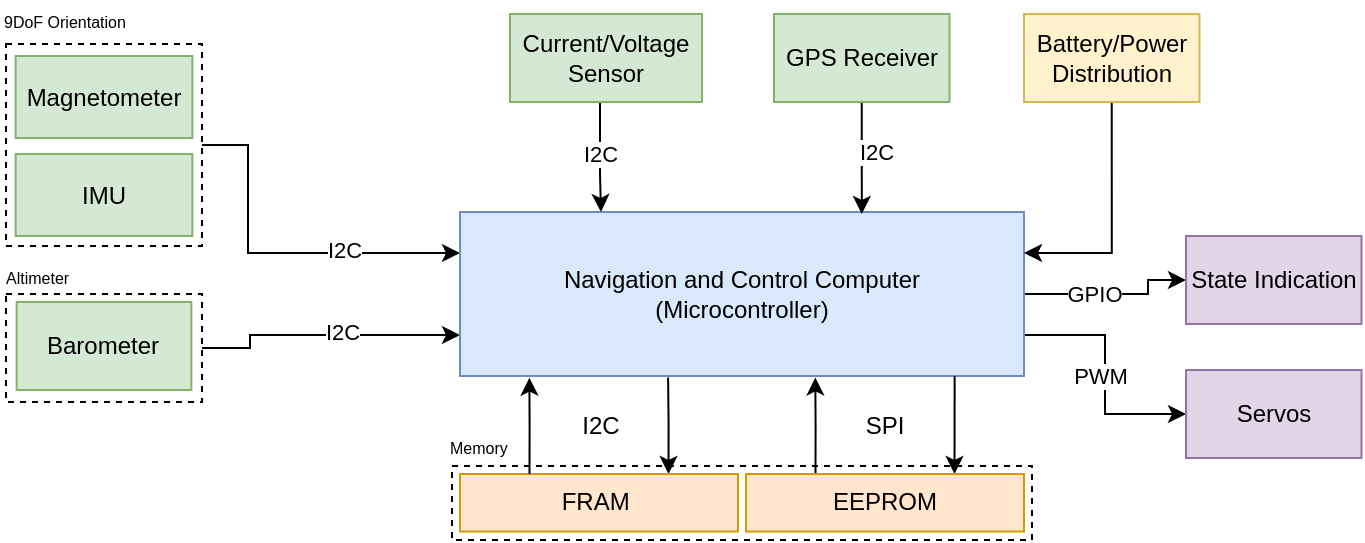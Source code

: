 <mxfile version="13.5.7" type="github">
  <diagram id="76Q4s4qqV5ZXUxcZRJFr" name="Page-1">
    <mxGraphModel dx="934" dy="481" grid="0" gridSize="10" guides="1" tooltips="1" connect="1" arrows="1" fold="1" page="1" pageScale="1" pageWidth="1169" pageHeight="827" math="0" shadow="0">
      <root>
        <mxCell id="0" />
        <mxCell id="1" parent="0" />
        <mxCell id="sHX7-P6BBiabdB0AWLeR-15" style="edgeStyle=orthogonalEdgeStyle;rounded=0;orthogonalLoop=1;jettySize=auto;html=1;exitX=1;exitY=0.5;exitDx=0;exitDy=0;entryX=0;entryY=0.75;entryDx=0;entryDy=0;" edge="1" parent="1" source="sHX7-P6BBiabdB0AWLeR-5" target="VAtZuYTsF3c0NlVxxPf--1">
          <mxGeometry relative="1" as="geometry">
            <Array as="points">
              <mxPoint x="387" y="437" />
              <mxPoint x="387" y="431" />
            </Array>
          </mxGeometry>
        </mxCell>
        <mxCell id="sHX7-P6BBiabdB0AWLeR-22" value="I2C" style="edgeLabel;html=1;align=center;verticalAlign=middle;resizable=0;points=[];" vertex="1" connectable="0" parent="sHX7-P6BBiabdB0AWLeR-15">
          <mxGeometry x="-0.008" y="2" relative="1" as="geometry">
            <mxPoint x="9.59" as="offset" />
          </mxGeometry>
        </mxCell>
        <mxCell id="sHX7-P6BBiabdB0AWLeR-16" style="edgeStyle=orthogonalEdgeStyle;rounded=0;orthogonalLoop=1;jettySize=auto;html=1;exitX=1;exitY=0.5;exitDx=0;exitDy=0;entryX=0;entryY=0.25;entryDx=0;entryDy=0;" edge="1" parent="1" source="sHX7-P6BBiabdB0AWLeR-3" target="VAtZuYTsF3c0NlVxxPf--1">
          <mxGeometry relative="1" as="geometry">
            <Array as="points">
              <mxPoint x="386" y="335" />
              <mxPoint x="386" y="389" />
            </Array>
          </mxGeometry>
        </mxCell>
        <mxCell id="sHX7-P6BBiabdB0AWLeR-17" value="I2C" style="edgeLabel;html=1;align=center;verticalAlign=middle;resizable=0;points=[];" vertex="1" connectable="0" parent="sHX7-P6BBiabdB0AWLeR-16">
          <mxGeometry x="0.271" y="2" relative="1" as="geometry">
            <mxPoint x="8.45" y="0.51" as="offset" />
          </mxGeometry>
        </mxCell>
        <mxCell id="sHX7-P6BBiabdB0AWLeR-3" value="" style="rounded=0;whiteSpace=wrap;html=1;fillColor=none;dashed=1;" vertex="1" parent="1">
          <mxGeometry x="265" y="285" width="98" height="101" as="geometry" />
        </mxCell>
        <mxCell id="sHX7-P6BBiabdB0AWLeR-49" style="edgeStyle=orthogonalEdgeStyle;rounded=0;orthogonalLoop=1;jettySize=auto;html=1;exitX=1;exitY=0.5;exitDx=0;exitDy=0;entryX=0;entryY=0.5;entryDx=0;entryDy=0;startArrow=none;startFill=0;endArrow=classic;endFill=1;" edge="1" parent="1" source="VAtZuYTsF3c0NlVxxPf--1" target="sHX7-P6BBiabdB0AWLeR-45">
          <mxGeometry relative="1" as="geometry">
            <Array as="points">
              <mxPoint x="836" y="410" />
              <mxPoint x="836" y="403" />
            </Array>
          </mxGeometry>
        </mxCell>
        <mxCell id="sHX7-P6BBiabdB0AWLeR-53" value="GPIO" style="edgeLabel;html=1;align=center;verticalAlign=middle;resizable=0;points=[];" vertex="1" connectable="0" parent="sHX7-P6BBiabdB0AWLeR-49">
          <mxGeometry x="-0.74" y="-1" relative="1" as="geometry">
            <mxPoint x="23.52" y="-1.01" as="offset" />
          </mxGeometry>
        </mxCell>
        <mxCell id="sHX7-P6BBiabdB0AWLeR-51" style="edgeStyle=orthogonalEdgeStyle;rounded=0;orthogonalLoop=1;jettySize=auto;html=1;exitX=1;exitY=0.75;exitDx=0;exitDy=0;entryX=0;entryY=0.5;entryDx=0;entryDy=0;startArrow=none;startFill=0;endArrow=classic;endFill=1;" edge="1" parent="1" source="VAtZuYTsF3c0NlVxxPf--1" target="sHX7-P6BBiabdB0AWLeR-50">
          <mxGeometry relative="1" as="geometry" />
        </mxCell>
        <mxCell id="sHX7-P6BBiabdB0AWLeR-52" value="PWM" style="edgeLabel;html=1;align=center;verticalAlign=middle;resizable=0;points=[];" vertex="1" connectable="0" parent="sHX7-P6BBiabdB0AWLeR-51">
          <mxGeometry x="-0.35" y="-11" relative="1" as="geometry">
            <mxPoint x="-0.93" y="9.48" as="offset" />
          </mxGeometry>
        </mxCell>
        <mxCell id="VAtZuYTsF3c0NlVxxPf--1" value="Navigation and Control Computer&lt;br&gt;(Microcontroller)" style="rounded=0;whiteSpace=wrap;html=1;fillColor=#dae8fc;strokeColor=#6c8ebf;" parent="1" vertex="1">
          <mxGeometry x="492" y="369" width="282" height="82" as="geometry" />
        </mxCell>
        <mxCell id="VAtZuYTsF3c0NlVxxPf--2" value="IMU" style="rounded=0;whiteSpace=wrap;html=1;fillColor=#d5e8d4;strokeColor=#82b366;" parent="1" vertex="1">
          <mxGeometry x="269.81" y="340" width="88.38" height="41" as="geometry" />
        </mxCell>
        <mxCell id="sHX7-P6BBiabdB0AWLeR-2" value="Magnetometer" style="rounded=0;whiteSpace=wrap;html=1;fillColor=#d5e8d4;strokeColor=#82b366;" vertex="1" parent="1">
          <mxGeometry x="269.81" y="291" width="88.38" height="41" as="geometry" />
        </mxCell>
        <mxCell id="sHX7-P6BBiabdB0AWLeR-4" value="&lt;font style=&quot;font-size: 8px&quot;&gt;9DoF Orientation&lt;/font&gt;" style="text;html=1;align=left;verticalAlign=middle;resizable=0;points=[];autosize=1;" vertex="1" parent="1">
          <mxGeometry x="262" y="263" width="71" height="20" as="geometry" />
        </mxCell>
        <mxCell id="sHX7-P6BBiabdB0AWLeR-8" style="edgeStyle=orthogonalEdgeStyle;rounded=0;orthogonalLoop=1;jettySize=auto;html=1;exitX=0.5;exitY=1;exitDx=0;exitDy=0;" edge="1" parent="1" source="sHX7-P6BBiabdB0AWLeR-7">
          <mxGeometry relative="1" as="geometry">
            <mxPoint x="693" y="370" as="targetPoint" />
            <Array as="points">
              <mxPoint x="693" y="370" />
            </Array>
          </mxGeometry>
        </mxCell>
        <mxCell id="sHX7-P6BBiabdB0AWLeR-55" value="I2C" style="edgeLabel;html=1;align=center;verticalAlign=middle;resizable=0;points=[];" vertex="1" connectable="0" parent="sHX7-P6BBiabdB0AWLeR-8">
          <mxGeometry x="1" y="21" relative="1" as="geometry">
            <mxPoint x="6.79" y="-10.17" as="offset" />
          </mxGeometry>
        </mxCell>
        <mxCell id="sHX7-P6BBiabdB0AWLeR-7" value="GPS Receiver" style="rounded=0;whiteSpace=wrap;html=1;fillColor=#d5e8d4;strokeColor=#82b366;" vertex="1" parent="1">
          <mxGeometry x="649.005" y="270" width="87.75" height="44" as="geometry" />
        </mxCell>
        <mxCell id="sHX7-P6BBiabdB0AWLeR-11" style="edgeStyle=orthogonalEdgeStyle;rounded=0;orthogonalLoop=1;jettySize=auto;html=1;exitX=0.5;exitY=1;exitDx=0;exitDy=0;entryX=0.25;entryY=0;entryDx=0;entryDy=0;" edge="1" parent="1" source="sHX7-P6BBiabdB0AWLeR-10" target="VAtZuYTsF3c0NlVxxPf--1">
          <mxGeometry relative="1" as="geometry">
            <Array as="points">
              <mxPoint x="562" y="350" />
              <mxPoint x="562" y="350" />
            </Array>
          </mxGeometry>
        </mxCell>
        <mxCell id="sHX7-P6BBiabdB0AWLeR-56" value="I2C" style="edgeLabel;html=1;align=center;verticalAlign=middle;resizable=0;points=[];" vertex="1" connectable="0" parent="sHX7-P6BBiabdB0AWLeR-11">
          <mxGeometry x="-0.035" y="2" relative="1" as="geometry">
            <mxPoint x="-2.5" y="0.69" as="offset" />
          </mxGeometry>
        </mxCell>
        <mxCell id="sHX7-P6BBiabdB0AWLeR-10" value="Current/Voltage Sensor" style="rounded=0;whiteSpace=wrap;html=1;fillColor=#d5e8d4;strokeColor=#82b366;" vertex="1" parent="1">
          <mxGeometry x="517" y="270" width="96" height="44" as="geometry" />
        </mxCell>
        <mxCell id="sHX7-P6BBiabdB0AWLeR-28" style="edgeStyle=orthogonalEdgeStyle;rounded=0;orthogonalLoop=1;jettySize=auto;html=1;exitX=0.75;exitY=0;exitDx=0;exitDy=0;entryX=0.369;entryY=1.009;entryDx=0;entryDy=0;entryPerimeter=0;startArrow=classic;startFill=1;endArrow=none;endFill=0;" edge="1" parent="1" source="sHX7-P6BBiabdB0AWLeR-18" target="VAtZuYTsF3c0NlVxxPf--1">
          <mxGeometry relative="1" as="geometry" />
        </mxCell>
        <mxCell id="sHX7-P6BBiabdB0AWLeR-30" style="edgeStyle=orthogonalEdgeStyle;rounded=0;orthogonalLoop=1;jettySize=auto;html=1;exitX=0.25;exitY=0;exitDx=0;exitDy=0;startArrow=none;startFill=0;endArrow=classic;endFill=1;entryX=0.63;entryY=1.009;entryDx=0;entryDy=0;entryPerimeter=0;" edge="1" parent="1" source="sHX7-P6BBiabdB0AWLeR-23" target="VAtZuYTsF3c0NlVxxPf--1">
          <mxGeometry relative="1" as="geometry" />
        </mxCell>
        <mxCell id="sHX7-P6BBiabdB0AWLeR-31" style="edgeStyle=orthogonalEdgeStyle;rounded=0;orthogonalLoop=1;jettySize=auto;html=1;exitX=0.75;exitY=0;exitDx=0;exitDy=0;entryX=0.877;entryY=1;entryDx=0;entryDy=0;entryPerimeter=0;startArrow=classic;startFill=1;endArrow=none;endFill=0;" edge="1" parent="1" source="sHX7-P6BBiabdB0AWLeR-23" target="VAtZuYTsF3c0NlVxxPf--1">
          <mxGeometry relative="1" as="geometry" />
        </mxCell>
        <mxCell id="sHX7-P6BBiabdB0AWLeR-35" value="&lt;font style=&quot;font-size: 8px&quot;&gt;Memory&lt;/font&gt;" style="text;html=1;align=left;verticalAlign=middle;resizable=0;points=[];autosize=1;" vertex="1" parent="1">
          <mxGeometry x="485" y="476" width="39" height="20" as="geometry" />
        </mxCell>
        <mxCell id="sHX7-P6BBiabdB0AWLeR-37" style="edgeStyle=orthogonalEdgeStyle;rounded=0;orthogonalLoop=1;jettySize=auto;html=1;exitX=0.5;exitY=1;exitDx=0;exitDy=0;entryX=1;entryY=0.25;entryDx=0;entryDy=0;startArrow=none;startFill=0;endArrow=classic;endFill=1;" edge="1" parent="1" source="sHX7-P6BBiabdB0AWLeR-36" target="VAtZuYTsF3c0NlVxxPf--1">
          <mxGeometry relative="1" as="geometry" />
        </mxCell>
        <mxCell id="sHX7-P6BBiabdB0AWLeR-36" value="Battery/Power Distribution" style="rounded=0;whiteSpace=wrap;html=1;fillColor=#fff2cc;strokeColor=#d6b656;" vertex="1" parent="1">
          <mxGeometry x="773.995" y="270" width="87.75" height="44" as="geometry" />
        </mxCell>
        <mxCell id="sHX7-P6BBiabdB0AWLeR-41" value="" style="group" vertex="1" connectable="0" parent="1">
          <mxGeometry x="488" y="496" width="290" height="37" as="geometry" />
        </mxCell>
        <mxCell id="sHX7-P6BBiabdB0AWLeR-33" value="" style="rounded=0;whiteSpace=wrap;html=1;fillColor=none;dashed=1;" vertex="1" parent="sHX7-P6BBiabdB0AWLeR-41">
          <mxGeometry width="290" height="37" as="geometry" />
        </mxCell>
        <mxCell id="sHX7-P6BBiabdB0AWLeR-18" value="FRAM&amp;nbsp;" style="rounded=0;whiteSpace=wrap;html=1;fillColor=#ffe6cc;strokeColor=#d79b00;" vertex="1" parent="sHX7-P6BBiabdB0AWLeR-41">
          <mxGeometry x="4" y="4" width="139" height="28.78" as="geometry" />
        </mxCell>
        <mxCell id="sHX7-P6BBiabdB0AWLeR-23" value="EEPROM" style="rounded=0;whiteSpace=wrap;html=1;fillColor=#ffe6cc;strokeColor=#d79b00;" vertex="1" parent="sHX7-P6BBiabdB0AWLeR-41">
          <mxGeometry x="147" y="4" width="139" height="28.78" as="geometry" />
        </mxCell>
        <mxCell id="sHX7-P6BBiabdB0AWLeR-42" style="edgeStyle=orthogonalEdgeStyle;rounded=0;orthogonalLoop=1;jettySize=auto;html=1;exitX=0.25;exitY=0;exitDx=0;exitDy=0;entryX=0.123;entryY=1.01;entryDx=0;entryDy=0;entryPerimeter=0;startArrow=none;startFill=0;endArrow=classic;endFill=1;" edge="1" parent="1" source="sHX7-P6BBiabdB0AWLeR-18" target="VAtZuYTsF3c0NlVxxPf--1">
          <mxGeometry relative="1" as="geometry" />
        </mxCell>
        <mxCell id="sHX7-P6BBiabdB0AWLeR-43" value="I2C" style="text;html=1;align=center;verticalAlign=middle;resizable=0;points=[];autosize=1;" vertex="1" parent="1">
          <mxGeometry x="547" y="467" width="29" height="18" as="geometry" />
        </mxCell>
        <mxCell id="sHX7-P6BBiabdB0AWLeR-44" value="SPI" style="text;html=1;align=center;verticalAlign=middle;resizable=0;points=[];autosize=1;" vertex="1" parent="1">
          <mxGeometry x="689" y="467" width="29" height="18" as="geometry" />
        </mxCell>
        <mxCell id="sHX7-P6BBiabdB0AWLeR-45" value="State Indication" style="rounded=0;whiteSpace=wrap;html=1;fillColor=#e1d5e7;strokeColor=#9673a6;" vertex="1" parent="1">
          <mxGeometry x="855.005" y="381" width="87.75" height="44" as="geometry" />
        </mxCell>
        <mxCell id="sHX7-P6BBiabdB0AWLeR-50" value="Servos" style="rounded=0;whiteSpace=wrap;html=1;fillColor=#e1d5e7;strokeColor=#9673a6;" vertex="1" parent="1">
          <mxGeometry x="855.005" y="448" width="87.75" height="44" as="geometry" />
        </mxCell>
        <mxCell id="sHX7-P6BBiabdB0AWLeR-58" value="" style="group" vertex="1" connectable="0" parent="1">
          <mxGeometry x="263" y="391" width="100" height="121" as="geometry" />
        </mxCell>
        <mxCell id="sHX7-P6BBiabdB0AWLeR-5" value="" style="rounded=0;whiteSpace=wrap;html=1;fillColor=none;dashed=1;" vertex="1" parent="sHX7-P6BBiabdB0AWLeR-58">
          <mxGeometry x="2" y="19" width="98" height="54" as="geometry" />
        </mxCell>
        <mxCell id="VAtZuYTsF3c0NlVxxPf--4" value="Barometer" style="rounded=0;whiteSpace=wrap;html=1;fillColor=#d5e8d4;strokeColor=#82b366;" parent="sHX7-P6BBiabdB0AWLeR-58" vertex="1">
          <mxGeometry x="7.31" y="23" width="87.38" height="44" as="geometry" />
        </mxCell>
        <mxCell id="sHX7-P6BBiabdB0AWLeR-6" value="&lt;font style=&quot;font-size: 8px&quot;&gt;Altimeter&lt;/font&gt;" style="text;html=1;align=left;verticalAlign=middle;resizable=0;points=[];autosize=1;" vertex="1" parent="sHX7-P6BBiabdB0AWLeR-58">
          <mxGeometry width="42" height="20" as="geometry" />
        </mxCell>
      </root>
    </mxGraphModel>
  </diagram>
</mxfile>
